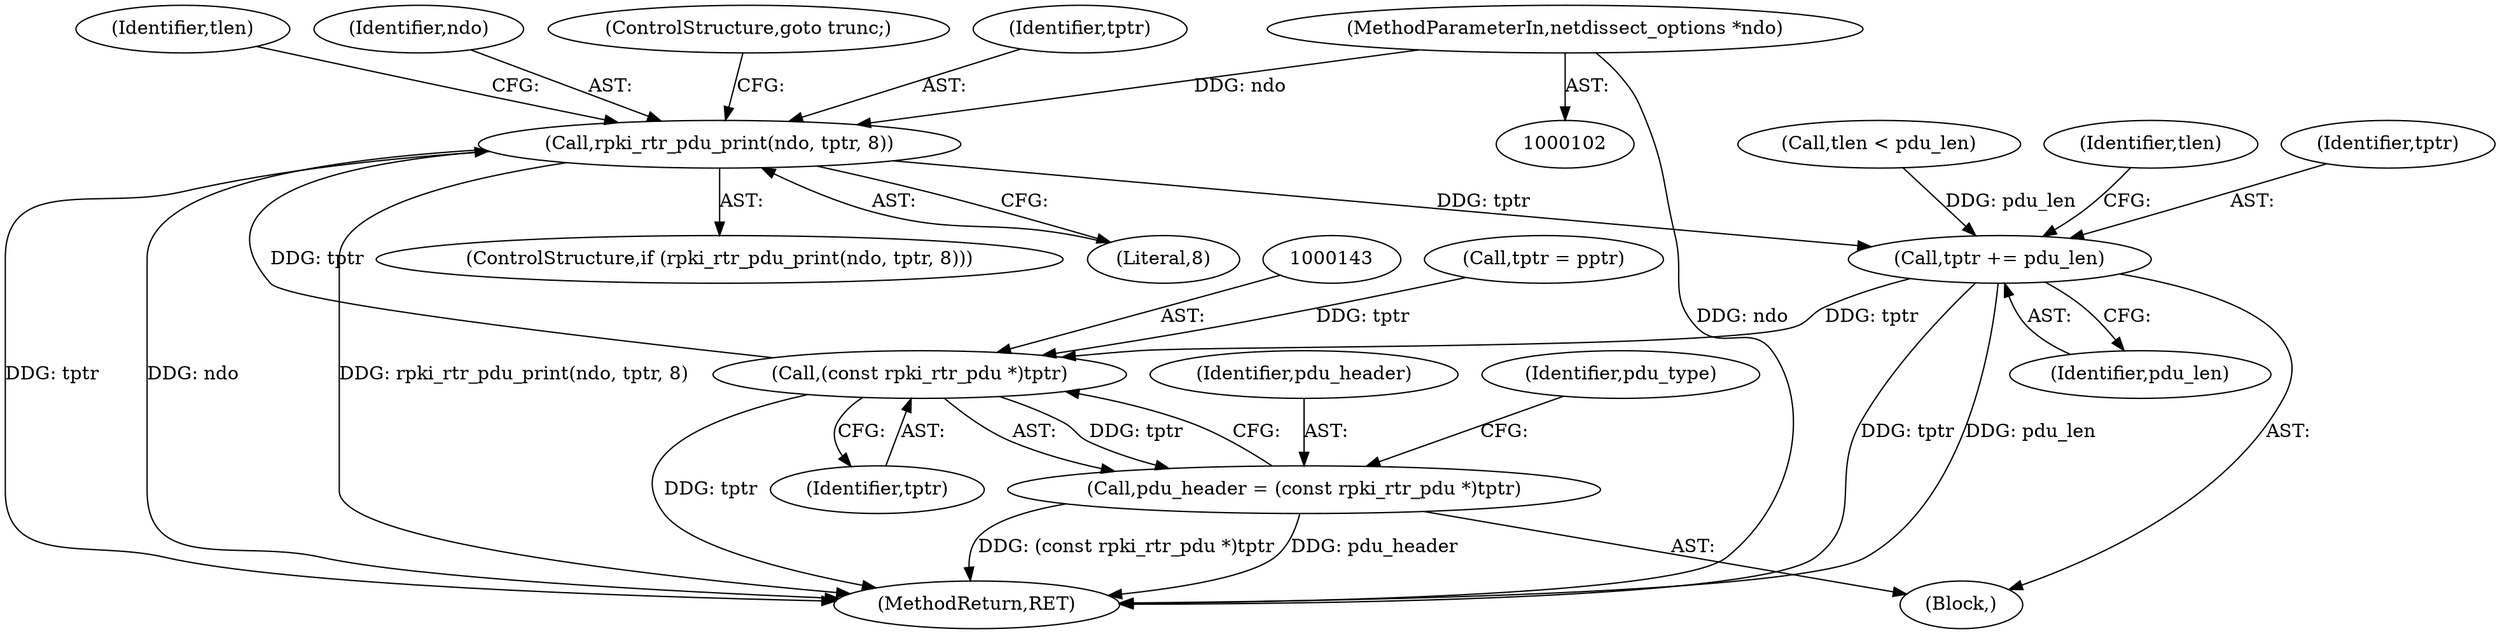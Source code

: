 digraph "1_tcpdump_83c64fce3a5226b080e535f5131a8a318f30e79b_0@pointer" {
"1000103" [label="(MethodParameterIn,netdissect_options *ndo)"];
"1000175" [label="(Call,rpki_rtr_pdu_print(ndo, tptr, 8))"];
"1000183" [label="(Call,tptr += pdu_len)"];
"1000142" [label="(Call,(const rpki_rtr_pdu *)tptr)"];
"1000140" [label="(Call,pdu_header = (const rpki_rtr_pdu *)tptr)"];
"1000112" [label="(Call,tptr = pptr)"];
"1000174" [label="(ControlStructure,if (rpki_rtr_pdu_print(ndo, tptr, 8)))"];
"1000144" [label="(Identifier,tptr)"];
"1000183" [label="(Call,tptr += pdu_len)"];
"1000178" [label="(Literal,8)"];
"1000184" [label="(Identifier,tptr)"];
"1000194" [label="(MethodReturn,RET)"];
"1000142" [label="(Call,(const rpki_rtr_pdu *)tptr)"];
"1000169" [label="(Call,tlen < pdu_len)"];
"1000181" [label="(Identifier,tlen)"];
"1000185" [label="(Identifier,pdu_len)"];
"1000134" [label="(Block,)"];
"1000176" [label="(Identifier,ndo)"];
"1000140" [label="(Call,pdu_header = (const rpki_rtr_pdu *)tptr)"];
"1000141" [label="(Identifier,pdu_header)"];
"1000179" [label="(ControlStructure,goto trunc;)"];
"1000177" [label="(Identifier,tptr)"];
"1000103" [label="(MethodParameterIn,netdissect_options *ndo)"];
"1000175" [label="(Call,rpki_rtr_pdu_print(ndo, tptr, 8))"];
"1000146" [label="(Identifier,pdu_type)"];
"1000131" [label="(Identifier,tlen)"];
"1000103" -> "1000102"  [label="AST: "];
"1000103" -> "1000194"  [label="DDG: ndo"];
"1000103" -> "1000175"  [label="DDG: ndo"];
"1000175" -> "1000174"  [label="AST: "];
"1000175" -> "1000178"  [label="CFG: "];
"1000176" -> "1000175"  [label="AST: "];
"1000177" -> "1000175"  [label="AST: "];
"1000178" -> "1000175"  [label="AST: "];
"1000179" -> "1000175"  [label="CFG: "];
"1000181" -> "1000175"  [label="CFG: "];
"1000175" -> "1000194"  [label="DDG: ndo"];
"1000175" -> "1000194"  [label="DDG: rpki_rtr_pdu_print(ndo, tptr, 8)"];
"1000175" -> "1000194"  [label="DDG: tptr"];
"1000142" -> "1000175"  [label="DDG: tptr"];
"1000175" -> "1000183"  [label="DDG: tptr"];
"1000183" -> "1000134"  [label="AST: "];
"1000183" -> "1000185"  [label="CFG: "];
"1000184" -> "1000183"  [label="AST: "];
"1000185" -> "1000183"  [label="AST: "];
"1000131" -> "1000183"  [label="CFG: "];
"1000183" -> "1000194"  [label="DDG: pdu_len"];
"1000183" -> "1000194"  [label="DDG: tptr"];
"1000183" -> "1000142"  [label="DDG: tptr"];
"1000169" -> "1000183"  [label="DDG: pdu_len"];
"1000142" -> "1000140"  [label="AST: "];
"1000142" -> "1000144"  [label="CFG: "];
"1000143" -> "1000142"  [label="AST: "];
"1000144" -> "1000142"  [label="AST: "];
"1000140" -> "1000142"  [label="CFG: "];
"1000142" -> "1000194"  [label="DDG: tptr"];
"1000142" -> "1000140"  [label="DDG: tptr"];
"1000112" -> "1000142"  [label="DDG: tptr"];
"1000140" -> "1000134"  [label="AST: "];
"1000141" -> "1000140"  [label="AST: "];
"1000146" -> "1000140"  [label="CFG: "];
"1000140" -> "1000194"  [label="DDG: (const rpki_rtr_pdu *)tptr"];
"1000140" -> "1000194"  [label="DDG: pdu_header"];
}
